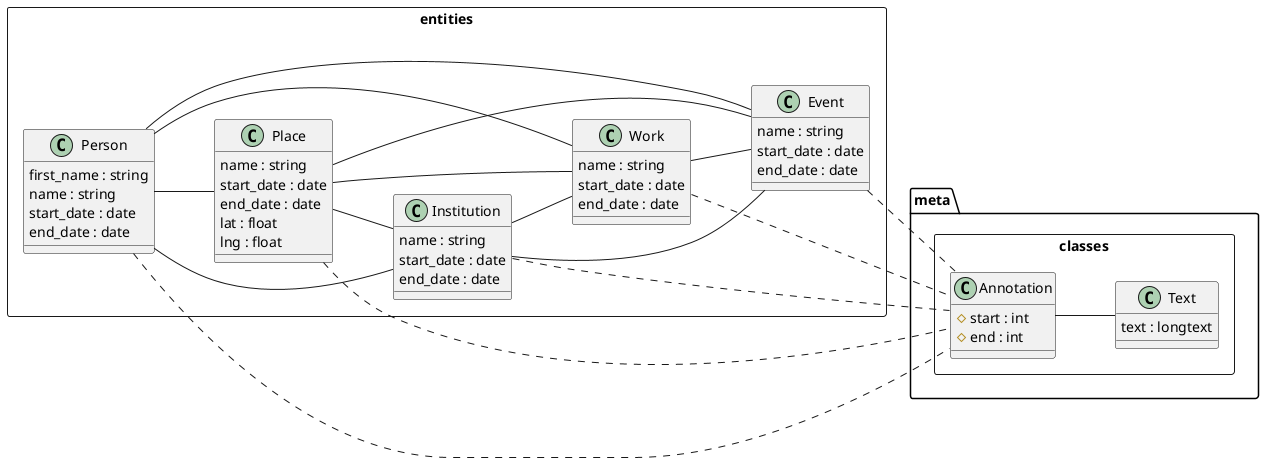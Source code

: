 @startuml
left to right direction
package entities <<Rectangle>> {
	
class Person {
	first_name : string
	name : string
	start_date : date
	end_date : date
	}

	class Place {
	name : string
	start_date : date
	end_date : date
	lat : float
	lng : float
	}

	class Institution {
	name : string
	start_date : date
	end_date : date
	}

	class Work {
	name : string
	start_date : date
	end_date : date
	}

	class Event {
	name : string
	start_date : date
	end_date : date
	}
}
package meta.classes <<Rectangle>> {
  class Annotation {
	#start : int
	#end : int
}
  class Text {
	text : longtext
}
}
Person -- Place
Place -- Institution
Person -- Institution
Person -- Work
Place -- Work
Institution -- Work
Person -- Event
Place -- Event
Institution -- Event
Work -- Event
Person .. Annotation
Institution .. Annotation
Place .. Annotation
Work .. Annotation
Event .. Annotation
Annotation -- Text
@enduml
